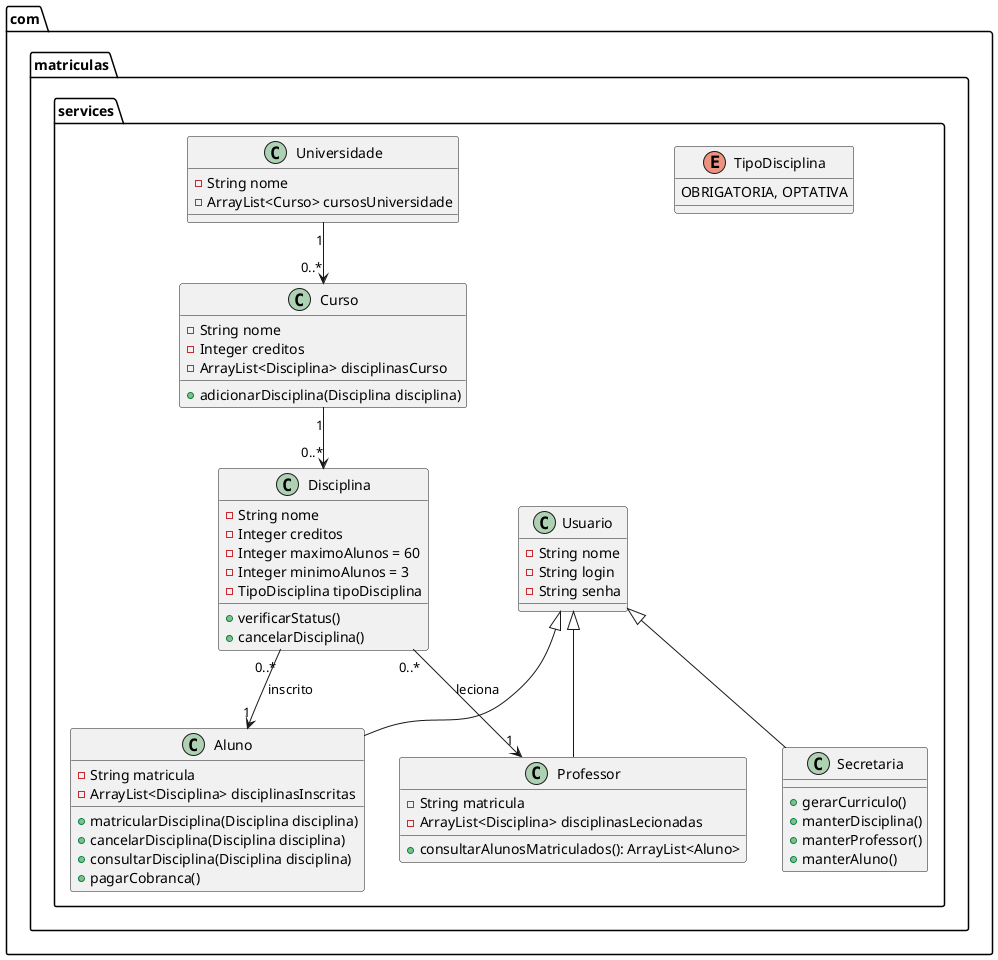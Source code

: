 @startuml
package "com.matriculas.services" {

    class Usuario {
        - String nome
        - String login
        - String senha
    }

    class Aluno extends Usuario {
        - String matricula
        - ArrayList<Disciplina> disciplinasInscritas
        + matricularDisciplina(Disciplina disciplina)
        + cancelarDisciplina(Disciplina disciplina)
        + consultarDisciplina(Disciplina disciplina)
        + pagarCobranca()
    }

    class Professor extends Usuario {
        - String matricula
        - ArrayList<Disciplina> disciplinasLecionadas
        + consultarAlunosMatriculados(): ArrayList<Aluno>
    }

    class Secretaria extends Usuario {
        + gerarCurriculo()
        + manterDisciplina()
        + manterProfessor()
        + manterAluno()
    }

    class Curso {
        - String nome
        - Integer creditos
        - ArrayList<Disciplina> disciplinasCurso
        + adicionarDisciplina(Disciplina disciplina)
    }

    class Disciplina {
        - String nome
        - Integer creditos
        - Integer maximoAlunos = 60
        - Integer minimoAlunos = 3
        - TipoDisciplina tipoDisciplina
        + verificarStatus()
        + cancelarDisciplina()
    }

    enum TipoDisciplina {
        OBRIGATORIA, OPTATIVA
    }

    class Universidade {
        - String nome
        - ArrayList<Curso> cursosUniversidade
    }

    Universidade "1" --> "0..*" Curso
    Curso "1" --> "0..*" Disciplina
    Disciplina "0..*" --> "1" Aluno : inscrito
    Disciplina "0..*" --> "1" Professor : leciona
}

@enduml
